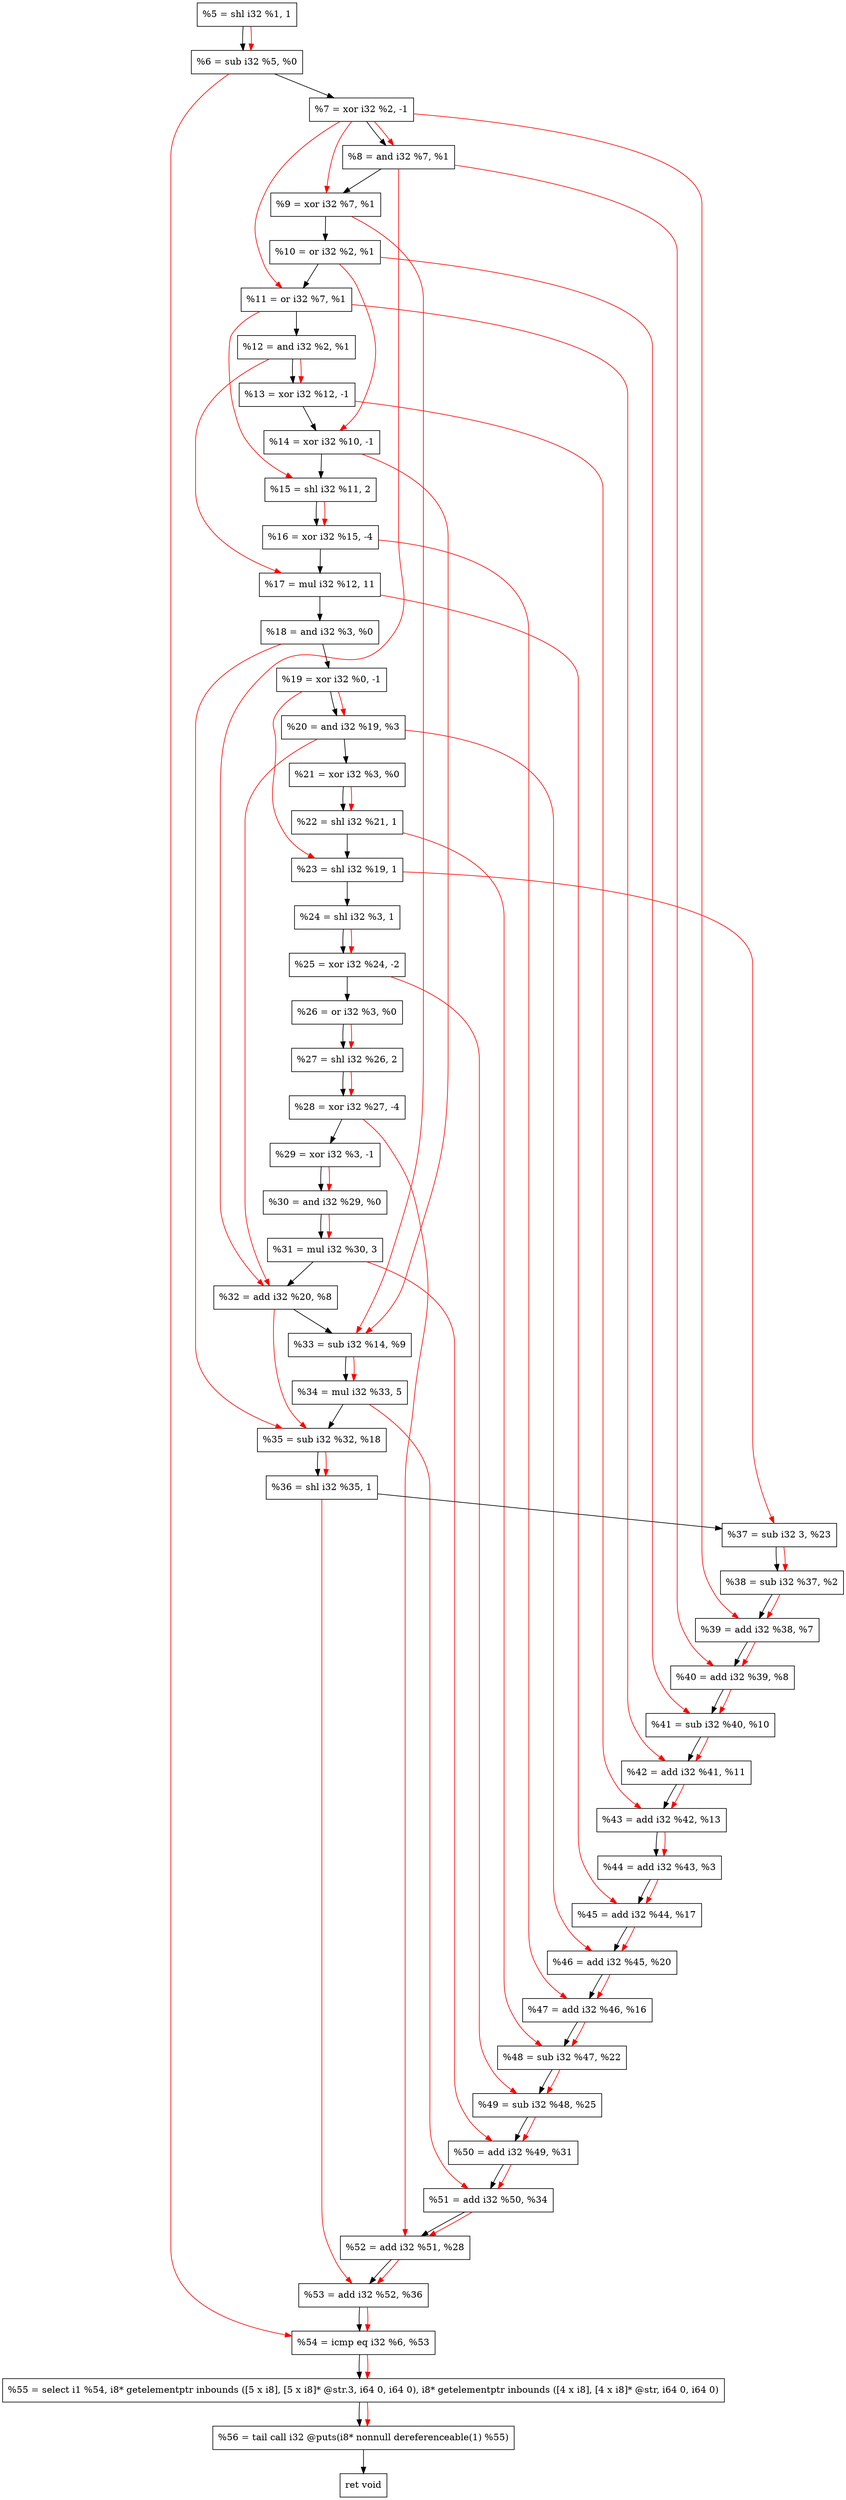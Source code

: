 digraph "DFG for'crackme' function" {
	Node0xdbed90[shape=record, label="  %5 = shl i32 %1, 1"];
	Node0xdbee00[shape=record, label="  %6 = sub i32 %5, %0"];
	Node0xdbeea0[shape=record, label="  %7 = xor i32 %2, -1"];
	Node0xdbef10[shape=record, label="  %8 = and i32 %7, %1"];
	Node0xdbef80[shape=record, label="  %9 = xor i32 %7, %1"];
	Node0xdbeff0[shape=record, label="  %10 = or i32 %2, %1"];
	Node0xdbf060[shape=record, label="  %11 = or i32 %7, %1"];
	Node0xdbf0d0[shape=record, label="  %12 = and i32 %2, %1"];
	Node0xdbf140[shape=record, label="  %13 = xor i32 %12, -1"];
	Node0xdbf1b0[shape=record, label="  %14 = xor i32 %10, -1"];
	Node0xdbf250[shape=record, label="  %15 = shl i32 %11, 2"];
	Node0xdbf2f0[shape=record, label="  %16 = xor i32 %15, -4"];
	Node0xdbf390[shape=record, label="  %17 = mul i32 %12, 11"];
	Node0xdbf400[shape=record, label="  %18 = and i32 %3, %0"];
	Node0xdbf470[shape=record, label="  %19 = xor i32 %0, -1"];
	Node0xdbf4e0[shape=record, label="  %20 = and i32 %19, %3"];
	Node0xdbf550[shape=record, label="  %21 = xor i32 %3, %0"];
	Node0xdbf5c0[shape=record, label="  %22 = shl i32 %21, 1"];
	Node0xdbf630[shape=record, label="  %23 = shl i32 %19, 1"];
	Node0xdbf6a0[shape=record, label="  %24 = shl i32 %3, 1"];
	Node0xdbf740[shape=record, label="  %25 = xor i32 %24, -2"];
	Node0xdbf7b0[shape=record, label="  %26 = or i32 %3, %0"];
	Node0xdbf820[shape=record, label="  %27 = shl i32 %26, 2"];
	Node0xdbf890[shape=record, label="  %28 = xor i32 %27, -4"];
	Node0xdbf900[shape=record, label="  %29 = xor i32 %3, -1"];
	Node0xdbf970[shape=record, label="  %30 = and i32 %29, %0"];
	Node0xdbfa10[shape=record, label="  %31 = mul i32 %30, 3"];
	Node0xdbfa80[shape=record, label="  %32 = add i32 %20, %8"];
	Node0xdbfd00[shape=record, label="  %33 = sub i32 %14, %9"];
	Node0xdbfda0[shape=record, label="  %34 = mul i32 %33, 5"];
	Node0xdbfe10[shape=record, label="  %35 = sub i32 %32, %18"];
	Node0xdbfe80[shape=record, label="  %36 = shl i32 %35, 1"];
	Node0xdbfef0[shape=record, label="  %37 = sub i32 3, %23"];
	Node0xdbff60[shape=record, label="  %38 = sub i32 %37, %2"];
	Node0xdbffd0[shape=record, label="  %39 = add i32 %38, %7"];
	Node0xdc0040[shape=record, label="  %40 = add i32 %39, %8"];
	Node0xdc00b0[shape=record, label="  %41 = sub i32 %40, %10"];
	Node0xdc0120[shape=record, label="  %42 = add i32 %41, %11"];
	Node0xdc0190[shape=record, label="  %43 = add i32 %42, %13"];
	Node0xdc0200[shape=record, label="  %44 = add i32 %43, %3"];
	Node0xdc0270[shape=record, label="  %45 = add i32 %44, %17"];
	Node0xdc02e0[shape=record, label="  %46 = add i32 %45, %20"];
	Node0xdc0350[shape=record, label="  %47 = add i32 %46, %16"];
	Node0xdc03c0[shape=record, label="  %48 = sub i32 %47, %22"];
	Node0xdc0430[shape=record, label="  %49 = sub i32 %48, %25"];
	Node0xdc04a0[shape=record, label="  %50 = add i32 %49, %31"];
	Node0xdc0510[shape=record, label="  %51 = add i32 %50, %34"];
	Node0xdc0580[shape=record, label="  %52 = add i32 %51, %28"];
	Node0xdc05f0[shape=record, label="  %53 = add i32 %52, %36"];
	Node0xdc0660[shape=record, label="  %54 = icmp eq i32 %6, %53"];
	Node0xd5f268[shape=record, label="  %55 = select i1 %54, i8* getelementptr inbounds ([5 x i8], [5 x i8]* @str.3, i64 0, i64 0), i8* getelementptr inbounds ([4 x i8], [4 x i8]* @str, i64 0, i64 0)"];
	Node0xdc0b00[shape=record, label="  %56 = tail call i32 @puts(i8* nonnull dereferenceable(1) %55)"];
	Node0xdc0b50[shape=record, label="  ret void"];
	Node0xdbed90 -> Node0xdbee00;
	Node0xdbee00 -> Node0xdbeea0;
	Node0xdbeea0 -> Node0xdbef10;
	Node0xdbef10 -> Node0xdbef80;
	Node0xdbef80 -> Node0xdbeff0;
	Node0xdbeff0 -> Node0xdbf060;
	Node0xdbf060 -> Node0xdbf0d0;
	Node0xdbf0d0 -> Node0xdbf140;
	Node0xdbf140 -> Node0xdbf1b0;
	Node0xdbf1b0 -> Node0xdbf250;
	Node0xdbf250 -> Node0xdbf2f0;
	Node0xdbf2f0 -> Node0xdbf390;
	Node0xdbf390 -> Node0xdbf400;
	Node0xdbf400 -> Node0xdbf470;
	Node0xdbf470 -> Node0xdbf4e0;
	Node0xdbf4e0 -> Node0xdbf550;
	Node0xdbf550 -> Node0xdbf5c0;
	Node0xdbf5c0 -> Node0xdbf630;
	Node0xdbf630 -> Node0xdbf6a0;
	Node0xdbf6a0 -> Node0xdbf740;
	Node0xdbf740 -> Node0xdbf7b0;
	Node0xdbf7b0 -> Node0xdbf820;
	Node0xdbf820 -> Node0xdbf890;
	Node0xdbf890 -> Node0xdbf900;
	Node0xdbf900 -> Node0xdbf970;
	Node0xdbf970 -> Node0xdbfa10;
	Node0xdbfa10 -> Node0xdbfa80;
	Node0xdbfa80 -> Node0xdbfd00;
	Node0xdbfd00 -> Node0xdbfda0;
	Node0xdbfda0 -> Node0xdbfe10;
	Node0xdbfe10 -> Node0xdbfe80;
	Node0xdbfe80 -> Node0xdbfef0;
	Node0xdbfef0 -> Node0xdbff60;
	Node0xdbff60 -> Node0xdbffd0;
	Node0xdbffd0 -> Node0xdc0040;
	Node0xdc0040 -> Node0xdc00b0;
	Node0xdc00b0 -> Node0xdc0120;
	Node0xdc0120 -> Node0xdc0190;
	Node0xdc0190 -> Node0xdc0200;
	Node0xdc0200 -> Node0xdc0270;
	Node0xdc0270 -> Node0xdc02e0;
	Node0xdc02e0 -> Node0xdc0350;
	Node0xdc0350 -> Node0xdc03c0;
	Node0xdc03c0 -> Node0xdc0430;
	Node0xdc0430 -> Node0xdc04a0;
	Node0xdc04a0 -> Node0xdc0510;
	Node0xdc0510 -> Node0xdc0580;
	Node0xdc0580 -> Node0xdc05f0;
	Node0xdc05f0 -> Node0xdc0660;
	Node0xdc0660 -> Node0xd5f268;
	Node0xd5f268 -> Node0xdc0b00;
	Node0xdc0b00 -> Node0xdc0b50;
edge [color=red]
	Node0xdbed90 -> Node0xdbee00;
	Node0xdbeea0 -> Node0xdbef10;
	Node0xdbeea0 -> Node0xdbef80;
	Node0xdbeea0 -> Node0xdbf060;
	Node0xdbf0d0 -> Node0xdbf140;
	Node0xdbeff0 -> Node0xdbf1b0;
	Node0xdbf060 -> Node0xdbf250;
	Node0xdbf250 -> Node0xdbf2f0;
	Node0xdbf0d0 -> Node0xdbf390;
	Node0xdbf470 -> Node0xdbf4e0;
	Node0xdbf550 -> Node0xdbf5c0;
	Node0xdbf470 -> Node0xdbf630;
	Node0xdbf6a0 -> Node0xdbf740;
	Node0xdbf7b0 -> Node0xdbf820;
	Node0xdbf820 -> Node0xdbf890;
	Node0xdbf900 -> Node0xdbf970;
	Node0xdbf970 -> Node0xdbfa10;
	Node0xdbf4e0 -> Node0xdbfa80;
	Node0xdbef10 -> Node0xdbfa80;
	Node0xdbf1b0 -> Node0xdbfd00;
	Node0xdbef80 -> Node0xdbfd00;
	Node0xdbfd00 -> Node0xdbfda0;
	Node0xdbfa80 -> Node0xdbfe10;
	Node0xdbf400 -> Node0xdbfe10;
	Node0xdbfe10 -> Node0xdbfe80;
	Node0xdbf630 -> Node0xdbfef0;
	Node0xdbfef0 -> Node0xdbff60;
	Node0xdbff60 -> Node0xdbffd0;
	Node0xdbeea0 -> Node0xdbffd0;
	Node0xdbffd0 -> Node0xdc0040;
	Node0xdbef10 -> Node0xdc0040;
	Node0xdc0040 -> Node0xdc00b0;
	Node0xdbeff0 -> Node0xdc00b0;
	Node0xdc00b0 -> Node0xdc0120;
	Node0xdbf060 -> Node0xdc0120;
	Node0xdc0120 -> Node0xdc0190;
	Node0xdbf140 -> Node0xdc0190;
	Node0xdc0190 -> Node0xdc0200;
	Node0xdc0200 -> Node0xdc0270;
	Node0xdbf390 -> Node0xdc0270;
	Node0xdc0270 -> Node0xdc02e0;
	Node0xdbf4e0 -> Node0xdc02e0;
	Node0xdc02e0 -> Node0xdc0350;
	Node0xdbf2f0 -> Node0xdc0350;
	Node0xdc0350 -> Node0xdc03c0;
	Node0xdbf5c0 -> Node0xdc03c0;
	Node0xdc03c0 -> Node0xdc0430;
	Node0xdbf740 -> Node0xdc0430;
	Node0xdc0430 -> Node0xdc04a0;
	Node0xdbfa10 -> Node0xdc04a0;
	Node0xdc04a0 -> Node0xdc0510;
	Node0xdbfda0 -> Node0xdc0510;
	Node0xdc0510 -> Node0xdc0580;
	Node0xdbf890 -> Node0xdc0580;
	Node0xdc0580 -> Node0xdc05f0;
	Node0xdbfe80 -> Node0xdc05f0;
	Node0xdbee00 -> Node0xdc0660;
	Node0xdc05f0 -> Node0xdc0660;
	Node0xdc0660 -> Node0xd5f268;
	Node0xd5f268 -> Node0xdc0b00;
}
